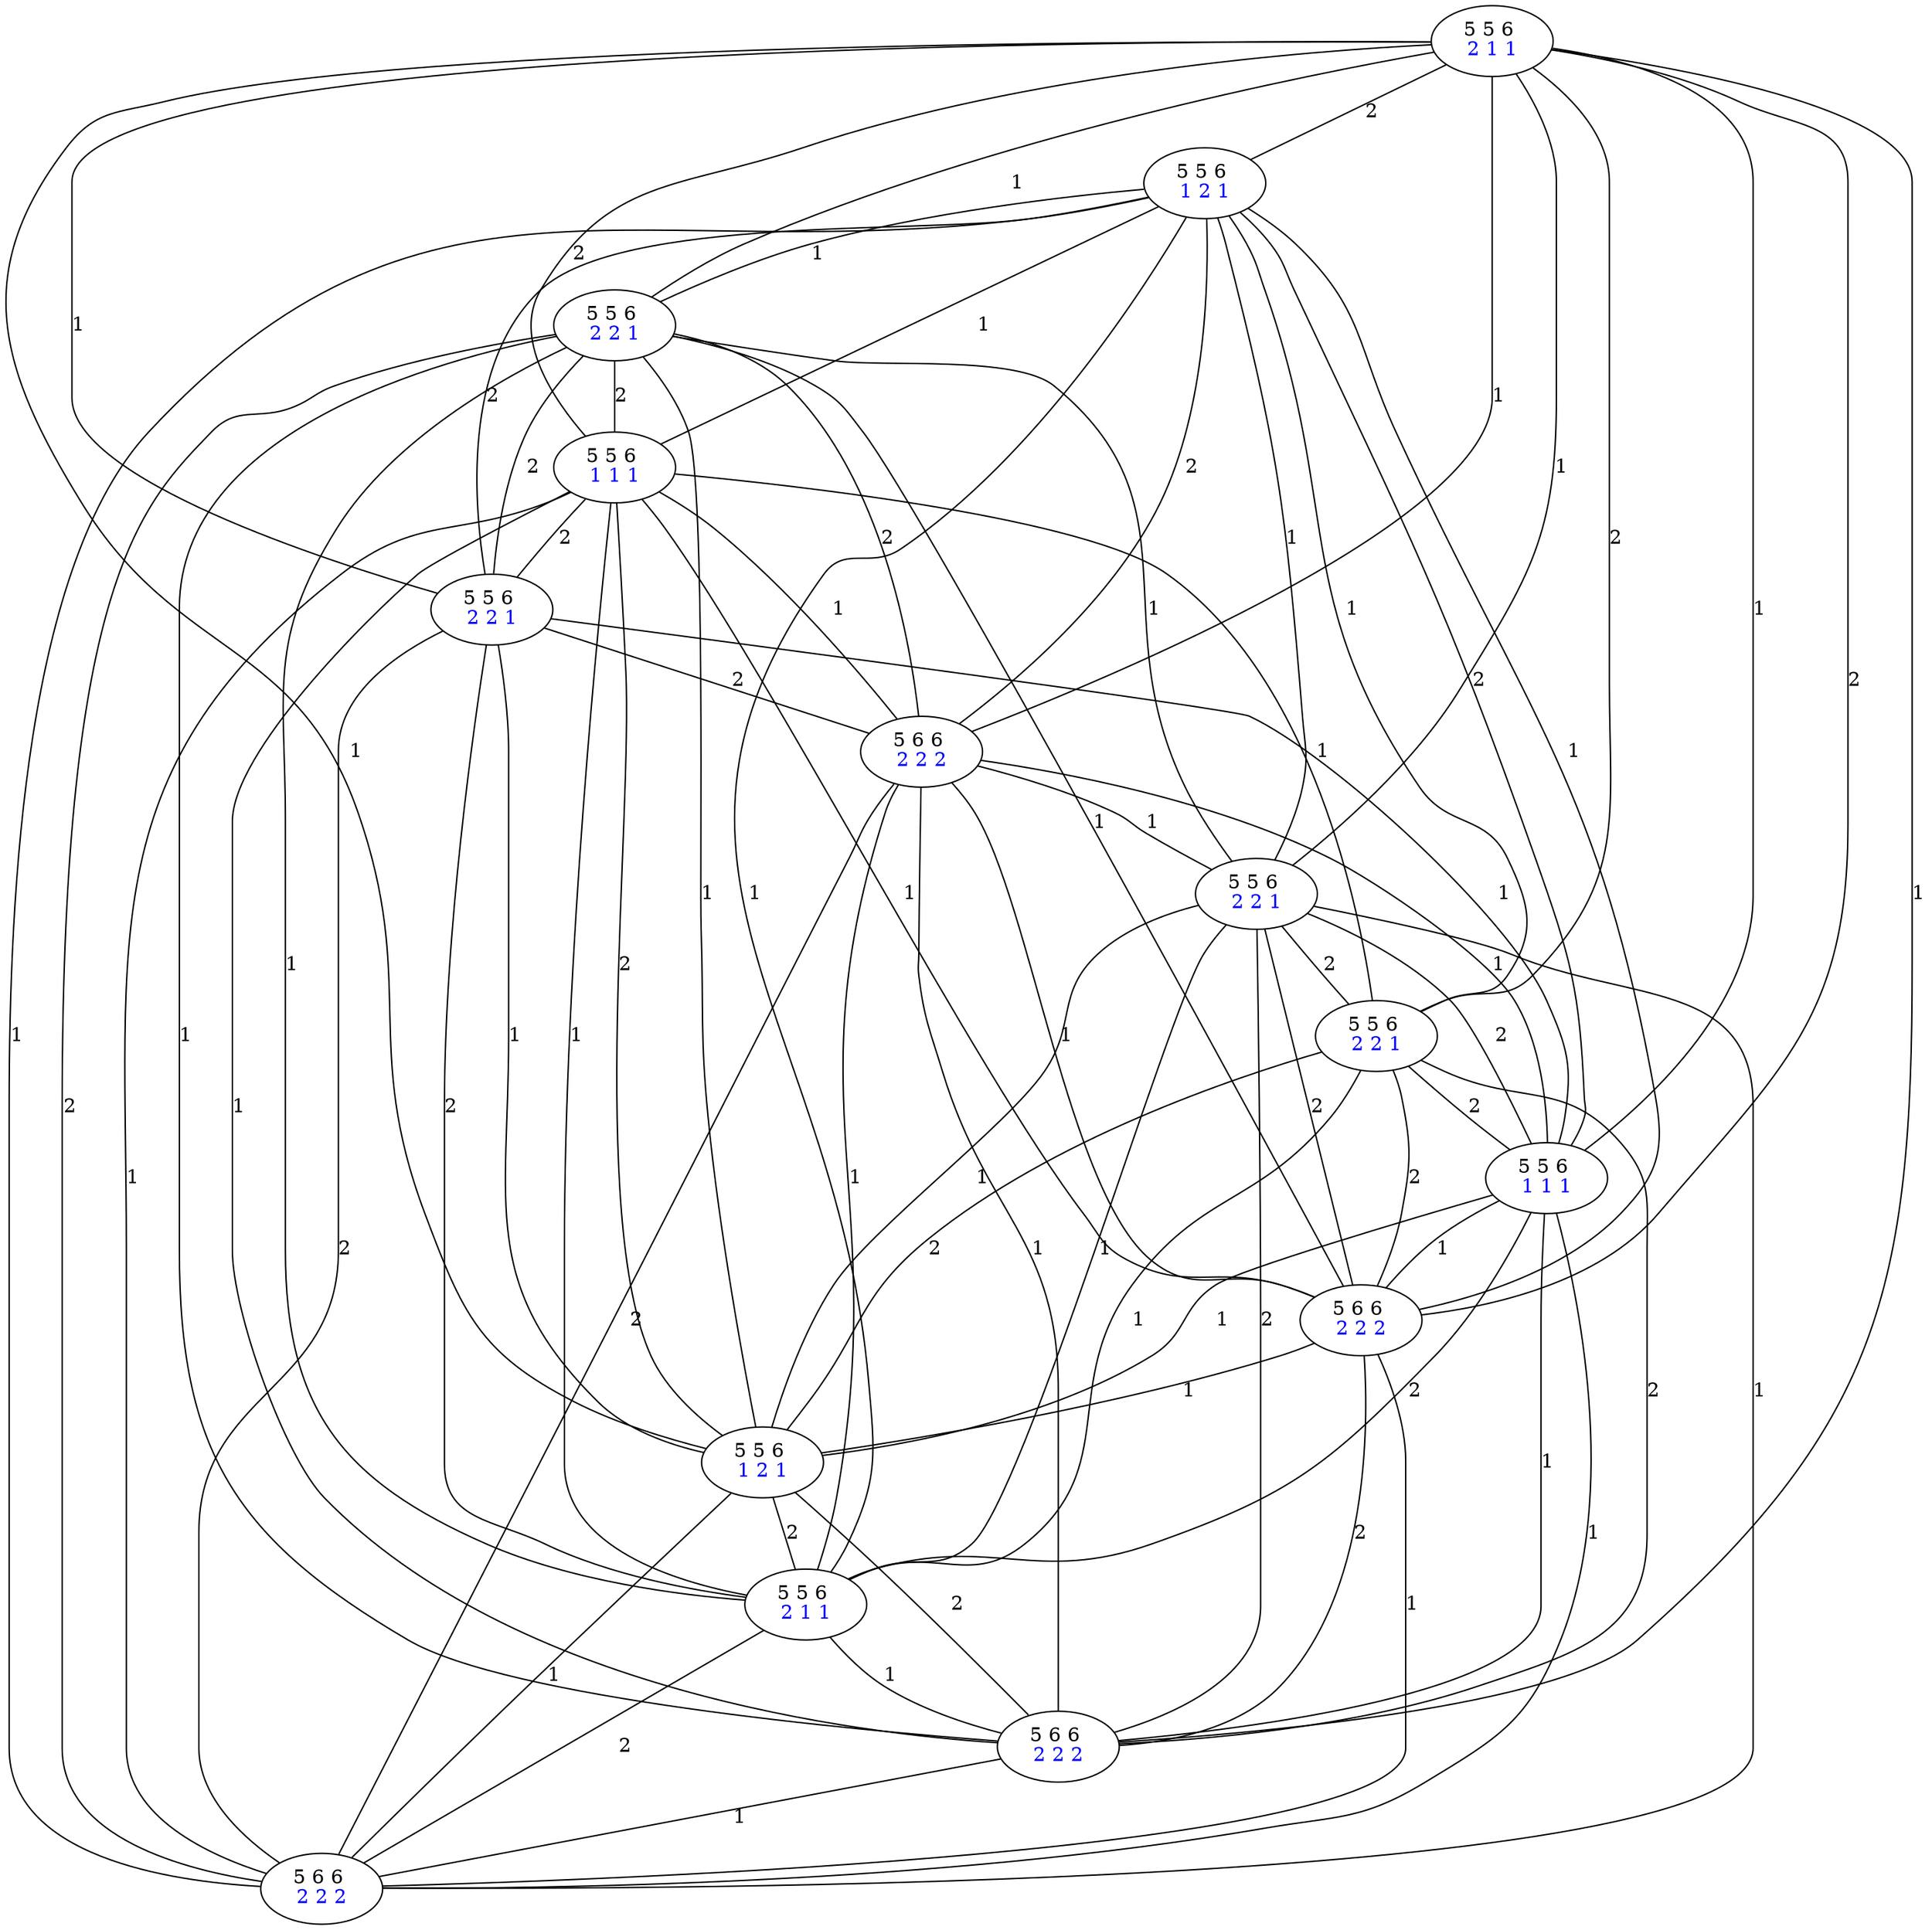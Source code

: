 graph G {
	0 [label=<5 5 6 <BR/> <FONT COLOR="BLUE">2 1 1 </FONT>>];
	1 [label=<5 5 6 <BR/> <FONT COLOR="BLUE">1 2 1 </FONT>>];
	2 [label=<5 5 6 <BR/> <FONT COLOR="BLUE">2 2 1 </FONT>>];
	3 [label=<5 5 6 <BR/> <FONT COLOR="BLUE">1 1 1 </FONT>>];
	4 [label=<5 5 6 <BR/> <FONT COLOR="BLUE">2 2 1 </FONT>>];
	5 [label=<5 6 6 <BR/> <FONT COLOR="BLUE">2 2 2 </FONT>>];
	6 [label=<5 5 6 <BR/> <FONT COLOR="BLUE">2 2 1 </FONT>>];
	7 [label=<5 5 6 <BR/> <FONT COLOR="BLUE">2 2 1 </FONT>>];
	8 [label=<5 5 6 <BR/> <FONT COLOR="BLUE">1 1 1 </FONT>>];
	9 [label=<5 6 6 <BR/> <FONT COLOR="BLUE">2 2 2 </FONT>>];
	10 [label=<5 5 6 <BR/> <FONT COLOR="BLUE">1 2 1 </FONT>>];
	11 [label=<5 5 6 <BR/> <FONT COLOR="BLUE">2 1 1 </FONT>>];
	12 [label=<5 6 6 <BR/> <FONT COLOR="BLUE">2 2 2 </FONT>>];
	13 [label=<5 6 6 <BR/> <FONT COLOR="BLUE">2 2 2 </FONT>>];
	0 -- 1 [label="2"];
	0 -- 2 [label="1"];
	0 -- 3 [label="2"];
	0 -- 4 [label="1"];
	0 -- 5 [label="1"];
	0 -- 6 [label="1"];
	0 -- 7 [label="2"];
	0 -- 8 [label="1"];
	0 -- 9 [label="2"];
	0 -- 10 [label="1"];
	0 -- 12 [label="1"];
	1 -- 2 [label="1"];
	1 -- 3 [label="1"];
	1 -- 4 [label="2"];
	1 -- 5 [label="2"];
	1 -- 6 [label="1"];
	1 -- 7 [label="1"];
	1 -- 8 [label="2"];
	1 -- 9 [label="1"];
	1 -- 11 [label="1"];
	1 -- 13 [label="1"];
	2 -- 3 [label="2"];
	2 -- 4 [label="2"];
	2 -- 5 [label="2"];
	2 -- 6 [label="1"];
	2 -- 9 [label="1"];
	2 -- 10 [label="1"];
	2 -- 11 [label="1"];
	2 -- 12 [label="1"];
	2 -- 13 [label="2"];
	3 -- 4 [label="2"];
	3 -- 5 [label="1"];
	3 -- 7 [label="1"];
	3 -- 9 [label="1"];
	3 -- 10 [label="2"];
	3 -- 11 [label="1"];
	3 -- 12 [label="1"];
	3 -- 13 [label="1"];
	4 -- 5 [label="2"];
	4 -- 8 [label="1"];
	4 -- 10 [label="1"];
	4 -- 11 [label="2"];
	4 -- 13 [label="2"];
	5 -- 6 [label="1"];
	5 -- 8 [label="1"];
	5 -- 9 [label="1"];
	5 -- 11 [label="1"];
	5 -- 12 [label="1"];
	5 -- 13 [label="2"];
	6 -- 7 [label="2"];
	6 -- 8 [label="2"];
	6 -- 9 [label="2"];
	6 -- 10 [label="1"];
	6 -- 11 [label="1"];
	6 -- 12 [label="2"];
	6 -- 13 [label="1"];
	7 -- 8 [label="2"];
	7 -- 9 [label="2"];
	7 -- 10 [label="2"];
	7 -- 11 [label="1"];
	7 -- 12 [label="2"];
	8 -- 9 [label="1"];
	8 -- 10 [label="1"];
	8 -- 11 [label="2"];
	8 -- 12 [label="1"];
	8 -- 13 [label="1"];
	9 -- 10 [label="1"];
	9 -- 12 [label="2"];
	9 -- 13 [label="1"];
	10 -- 11 [label="2"];
	10 -- 12 [label="2"];
	10 -- 13 [label="1"];
	11 -- 12 [label="1"];
	11 -- 13 [label="2"];
	12 -- 13 [label="1"];
}